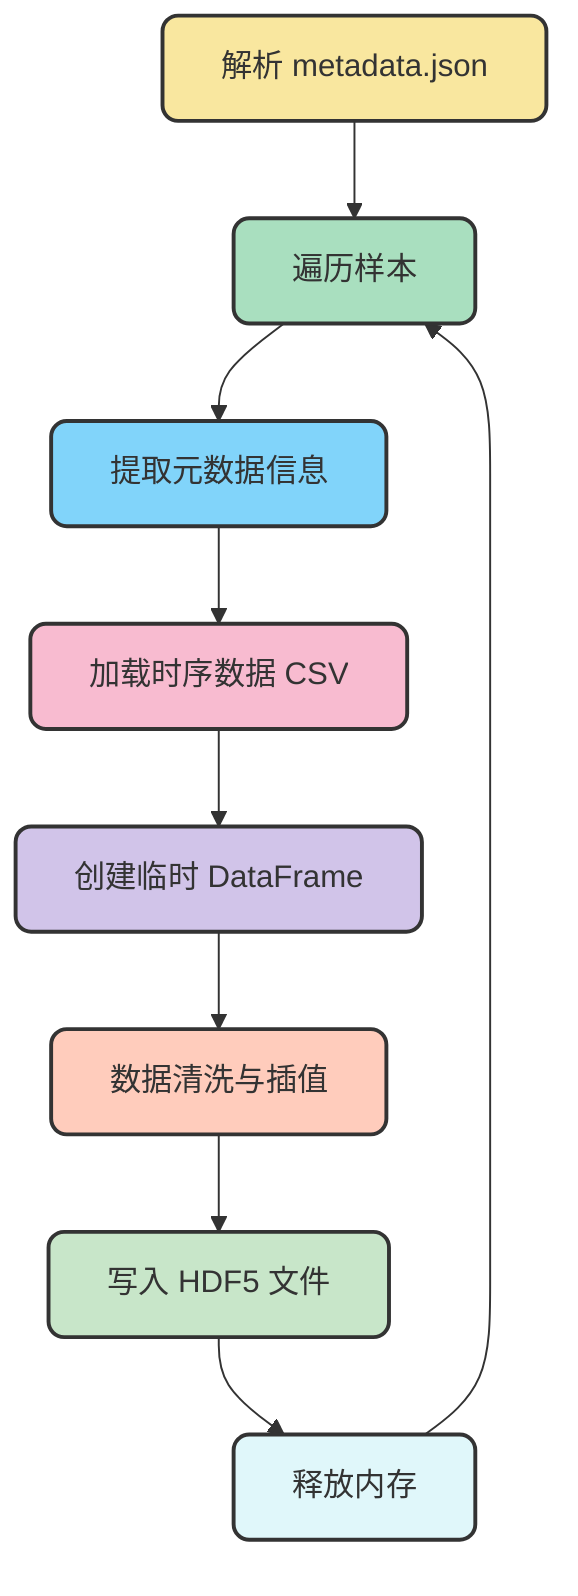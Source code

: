 flowchart TD
    %% 定义样式类
    classDef styleA fill:#F9E79F,stroke:#333,stroke-width:2px,rx:8px,ry:8px;
    classDef styleB fill:#A9DFBF,stroke:#333,stroke-width:2px,rx:8px,ry:8px;
    classDef styleC fill:#81D4FA,stroke:#333,stroke-width:2px,rx:8px,ry:8px;
    classDef styleD fill:#F8BBD0,stroke:#333,stroke-width:2px,rx:8px,ry:8px;
    classDef styleE fill:#D1C4E9,stroke:#333,stroke-width:2px,rx:8px,ry:8px;
    classDef styleF fill:#FFCCBC,stroke:#333,stroke-width:2px,rx:8px,ry:8px;
    classDef styleG fill:#C8E6C9,stroke:#333,stroke-width:2px,rx:8px,ry:8px;
    classDef styleH fill:#E0F7FA,stroke:#333,stroke-width:2px,rx:8px,ry:8px;
    
    %% 流程图节点
    A[解析 metadata.json] --> B[遍历样本]
    B --> C[提取元数据信息]
    C --> D[加载时序数据 CSV]
    D --> E[创建临时 DataFrame]
    E --> F[数据清洗与插值]
    F --> G[写入 HDF5 文件]
    G --> H[释放内存]
    H --> B
    
    %% 绑定样式类
    class A styleA;
    class B styleB;
    class C styleC;
    class D styleD;
    class E styleE;
    class F styleF;
    class G styleG;
    class H styleH;